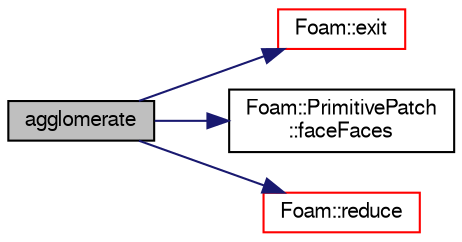 digraph "agglomerate"
{
  bgcolor="transparent";
  edge [fontname="FreeSans",fontsize="10",labelfontname="FreeSans",labelfontsize="10"];
  node [fontname="FreeSans",fontsize="10",shape=record];
  rankdir="LR";
  Node67 [label="agglomerate",height=0.2,width=0.4,color="black", fillcolor="grey75", style="filled", fontcolor="black"];
  Node67 -> Node68 [color="midnightblue",fontsize="10",style="solid",fontname="FreeSans"];
  Node68 [label="Foam::exit",height=0.2,width=0.4,color="red",URL="$a21124.html#a06ca7250d8e89caf05243ec094843642"];
  Node67 -> Node115 [color="midnightblue",fontsize="10",style="solid",fontname="FreeSans"];
  Node115 [label="Foam::PrimitivePatch\l::faceFaces",height=0.2,width=0.4,color="black",URL="$a27538.html#abd7a81405cdb7d3f6498da071746eb07",tooltip="Return face-face addressing. "];
  Node67 -> Node116 [color="midnightblue",fontsize="10",style="solid",fontname="FreeSans"];
  Node116 [label="Foam::reduce",height=0.2,width=0.4,color="red",URL="$a21124.html#a7ffd6af4acc2eb9ba72ee296b5ecda23"];
}
